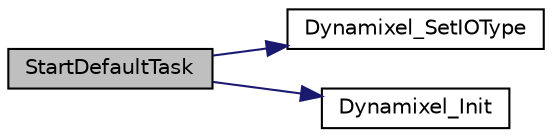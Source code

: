 digraph "StartDefaultTask"
{
  edge [fontname="Helvetica",fontsize="10",labelfontname="Helvetica",labelfontsize="10"];
  node [fontname="Helvetica",fontsize="10",shape=record];
  rankdir="LR";
  Node0 [label="StartDefaultTask",height=0.2,width=0.4,color="black", fillcolor="grey75", style="filled", fontcolor="black"];
  Node0 -> Node1 [color="midnightblue",fontsize="10",style="solid",fontname="Helvetica"];
  Node1 [label="Dynamixel_SetIOType",height=0.2,width=0.4,color="black", fillcolor="white", style="filled",URL="$group___dynamixel_protocol_v1___public___functions___library___configuration.html#gae05122fb9961237e6cad4a4eba8dad38",tooltip="Sets the I/O type used by the library. "];
  Node0 -> Node2 [color="midnightblue",fontsize="10",style="solid",fontname="Helvetica"];
  Node2 [label="Dynamixel_Init",height=0.2,width=0.4,color="black", fillcolor="white", style="filled",URL="$group___dynamixel_protocol_v1___public___functions___setup.html#ga22047239f8dec368039be94fc8e2452e",tooltip="Initializes a motor handle. "];
}
